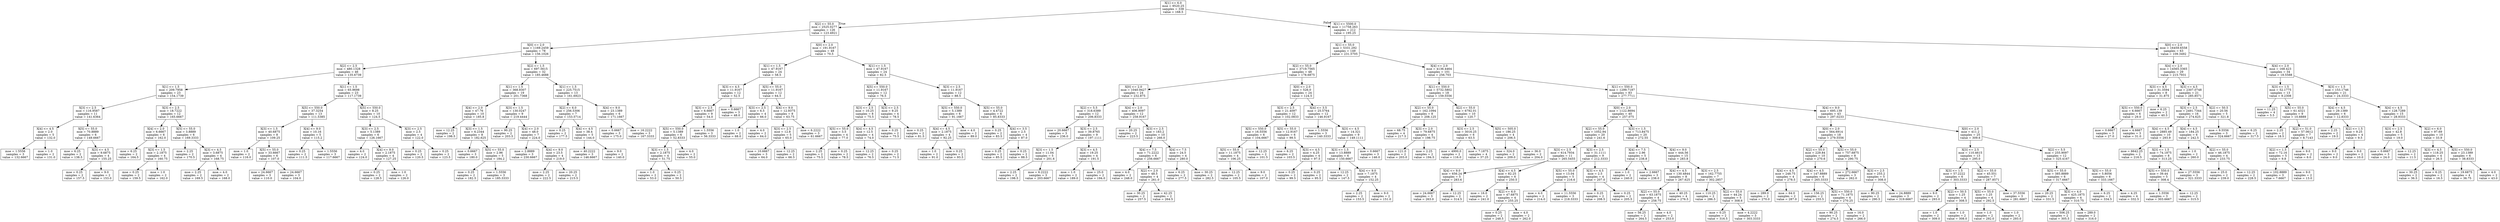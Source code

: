 digraph Tree {
node [shape=box] ;
0 [label="X[1] <= 6.0\nmse = 9520.25\nsamples = 338\nvalue = 168.5"] ;
1 [label="X[2] <= 55.0\nmse = 2525.0277\nsamples = 126\nvalue = 123.4921"] ;
0 -> 1 [labeldistance=2.5, labelangle=45, headlabel="True"] ;
2 [label="X[0] <= 2.0\nmse = 1169.2459\nsamples = 78\nvalue = 156.1026"] ;
1 -> 2 ;
3 [label="X[2] <= 2.5\nmse = 480.1328\nsamples = 46\nvalue = 135.6739"] ;
2 -> 3 ;
4 [label="X[1] <= 1.5\nmse = 209.7958\nsamples = 23\nvalue = 154.1739"] ;
3 -> 4 ;
5 [label="X[3] <= 2.5\nmse = 116.9587\nsamples = 11\nvalue = 141.6364"] ;
4 -> 5 ;
6 [label="X[4] <= 4.5\nmse = 2.0\nsamples = 5\nvalue = 132.0"] ;
5 -> 6 ;
7 [label="mse = 1.5556\nsamples = 3\nvalue = 132.6667"] ;
6 -> 7 ;
8 [label="mse = 1.0\nsamples = 2\nvalue = 131.0"] ;
6 -> 8 ;
9 [label="X[5] <= 55.0\nmse = 70.8889\nsamples = 6\nvalue = 149.6667"] ;
5 -> 9 ;
10 [label="mse = 6.25\nsamples = 2\nvalue = 138.5"] ;
9 -> 10 ;
11 [label="X[3] <= 4.5\nmse = 9.6875\nsamples = 4\nvalue = 155.25"] ;
9 -> 11 ;
12 [label="mse = 0.25\nsamples = 2\nvalue = 157.5"] ;
11 -> 12 ;
13 [label="mse = 9.0\nsamples = 2\nvalue = 153.0"] ;
11 -> 13 ;
14 [label="X[3] <= 2.5\nmse = 18.7222\nsamples = 12\nvalue = 165.6667"] ;
4 -> 14 ;
15 [label="X[4] <= 2.0\nmse = 6.6667\nsamples = 6\nvalue = 162.0"] ;
14 -> 15 ;
16 [label="mse = 6.25\nsamples = 2\nvalue = 164.5"] ;
15 -> 16 ;
17 [label="X[3] <= 1.5\nmse = 2.1875\nsamples = 4\nvalue = 160.75"] ;
15 -> 17 ;
18 [label="mse = 0.25\nsamples = 2\nvalue = 159.5"] ;
17 -> 18 ;
19 [label="mse = 1.0\nsamples = 2\nvalue = 162.0"] ;
17 -> 19 ;
20 [label="X[5] <= 55.0\nmse = 3.8889\nsamples = 6\nvalue = 169.3333"] ;
14 -> 20 ;
21 [label="mse = 2.25\nsamples = 2\nvalue = 170.5"] ;
20 -> 21 ;
22 [label="X[3] <= 4.5\nmse = 3.6875\nsamples = 4\nvalue = 168.75"] ;
20 -> 22 ;
23 [label="mse = 2.25\nsamples = 2\nvalue = 169.5"] ;
22 -> 23 ;
24 [label="mse = 4.0\nsamples = 2\nvalue = 168.0"] ;
22 -> 24 ;
25 [label="X[1] <= 1.5\nmse = 65.9698\nsamples = 23\nvalue = 117.1739"] ;
3 -> 25 ;
26 [label="X[5] <= 550.0\nmse = 37.3254\nsamples = 13\nvalue = 111.5385"] ;
25 -> 26 ;
27 [label="X[3] <= 1.5\nmse = 40.6875\nsamples = 8\nvalue = 109.25"] ;
26 -> 27 ;
28 [label="mse = 1.0\nsamples = 2\nvalue = 116.0"] ;
27 -> 28 ;
29 [label="X[5] <= 55.0\nmse = 33.6667\nsamples = 6\nvalue = 107.0"] ;
27 -> 29 ;
30 [label="mse = 24.6667\nsamples = 3\nvalue = 110.0"] ;
29 -> 30 ;
31 [label="mse = 24.6667\nsamples = 3\nvalue = 104.0"] ;
29 -> 31 ;
32 [label="X[4] <= 9.0\nmse = 10.16\nsamples = 5\nvalue = 115.2"] ;
26 -> 32 ;
33 [label="mse = 0.25\nsamples = 2\nvalue = 111.5"] ;
32 -> 33 ;
34 [label="mse = 1.5556\nsamples = 3\nvalue = 117.6667"] ;
32 -> 34 ;
35 [label="X[5] <= 550.0\nmse = 8.25\nsamples = 10\nvalue = 124.5"] ;
25 -> 35 ;
36 [label="X[3] <= 2.5\nmse = 5.1389\nsamples = 6\nvalue = 126.1667"] ;
35 -> 36 ;
37 [label="mse = 4.0\nsamples = 2\nvalue = 124.0"] ;
36 -> 37 ;
38 [label="X[4] <= 9.0\nmse = 2.1875\nsamples = 4\nvalue = 127.25"] ;
36 -> 38 ;
39 [label="mse = 0.25\nsamples = 2\nvalue = 128.5"] ;
38 -> 39 ;
40 [label="mse = 1.0\nsamples = 2\nvalue = 126.0"] ;
38 -> 40 ;
41 [label="X[3] <= 2.5\nmse = 2.5\nsamples = 4\nvalue = 122.0"] ;
35 -> 41 ;
42 [label="mse = 0.25\nsamples = 2\nvalue = 120.5"] ;
41 -> 42 ;
43 [label="mse = 0.25\nsamples = 2\nvalue = 123.5"] ;
41 -> 43 ;
44 [label="X[2] <= 1.5\nmse = 697.5615\nsamples = 32\nvalue = 185.4688"] ;
2 -> 44 ;
45 [label="X[1] <= 1.5\nmse = 368.9307\nsamples = 19\nvalue = 201.7368"] ;
44 -> 45 ;
46 [label="X[4] <= 2.0\nmse = 47.76\nsamples = 10\nvalue = 185.8"] ;
45 -> 46 ;
47 [label="mse = 12.25\nsamples = 2\nvalue = 198.5"] ;
46 -> 47 ;
48 [label="X[3] <= 1.5\nmse = 6.2344\nsamples = 8\nvalue = 182.625"] ;
46 -> 48 ;
49 [label="mse = 0.6667\nsamples = 3\nvalue = 180.0"] ;
48 -> 49 ;
50 [label="X[5] <= 55.0\nmse = 2.96\nsamples = 5\nvalue = 184.2"] ;
48 -> 50 ;
51 [label="mse = 0.25\nsamples = 2\nvalue = 182.5"] ;
50 -> 51 ;
52 [label="mse = 1.5556\nsamples = 3\nvalue = 185.3333"] ;
50 -> 52 ;
53 [label="X[3] <= 1.5\nmse = 130.0247\nsamples = 9\nvalue = 219.4444"] ;
45 -> 53 ;
54 [label="mse = 90.25\nsamples = 2\nvalue = 203.5"] ;
53 -> 54 ;
55 [label="X[4] <= 2.0\nmse = 48.0\nsamples = 7\nvalue = 224.0"] ;
53 -> 55 ;
56 [label="mse = 2.8889\nsamples = 3\nvalue = 230.6667"] ;
55 -> 56 ;
57 [label="X[4] <= 9.0\nmse = 23.5\nsamples = 4\nvalue = 219.0"] ;
55 -> 57 ;
58 [label="mse = 2.25\nsamples = 2\nvalue = 222.5"] ;
57 -> 58 ;
59 [label="mse = 20.25\nsamples = 2\nvalue = 215.5"] ;
57 -> 59 ;
60 [label="X[1] <= 1.5\nmse = 225.7515\nsamples = 13\nvalue = 161.6923"] ;
44 -> 60 ;
61 [label="X[2] <= 6.0\nmse = 256.5306\nsamples = 7\nvalue = 153.5714"] ;
60 -> 61 ;
62 [label="mse = 0.25\nsamples = 2\nvalue = 177.5"] ;
61 -> 62 ;
63 [label="X[4] <= 4.5\nmse = 38.4\nsamples = 5\nvalue = 144.0"] ;
61 -> 63 ;
64 [label="mse = 40.2222\nsamples = 3\nvalue = 146.6667"] ;
63 -> 64 ;
65 [label="mse = 9.0\nsamples = 2\nvalue = 140.0"] ;
63 -> 65 ;
66 [label="X[4] <= 9.0\nmse = 23.1389\nsamples = 6\nvalue = 171.1667"] ;
60 -> 66 ;
67 [label="mse = 0.6667\nsamples = 3\nvalue = 175.0"] ;
66 -> 67 ;
68 [label="mse = 16.2222\nsamples = 3\nvalue = 167.3333"] ;
66 -> 68 ;
69 [label="X[0] <= 2.0\nmse = 191.9167\nsamples = 48\nvalue = 70.5"] ;
1 -> 69 ;
70 [label="X[1] <= 1.5\nmse = 47.9167\nsamples = 24\nvalue = 58.5"] ;
69 -> 70 ;
71 [label="X[3] <= 4.5\nmse = 11.9167\nsamples = 12\nvalue = 52.5"] ;
70 -> 71 ;
72 [label="X[3] <= 2.5\nmse = 6.6667\nsamples = 9\nvalue = 54.0"] ;
71 -> 72 ;
73 [label="X[5] <= 550.0\nmse = 5.1389\nsamples = 6\nvalue = 52.8333"] ;
72 -> 73 ;
74 [label="X[3] <= 1.5\nmse = 2.1875\nsamples = 4\nvalue = 51.75"] ;
73 -> 74 ;
75 [label="mse = 1.0\nsamples = 2\nvalue = 53.0"] ;
74 -> 75 ;
76 [label="mse = 0.25\nsamples = 2\nvalue = 50.5"] ;
74 -> 76 ;
77 [label="mse = 4.0\nsamples = 2\nvalue = 55.0"] ;
73 -> 77 ;
78 [label="mse = 1.5556\nsamples = 3\nvalue = 56.3333"] ;
72 -> 78 ;
79 [label="mse = 0.6667\nsamples = 3\nvalue = 48.0"] ;
71 -> 79 ;
80 [label="X[5] <= 55.0\nmse = 11.9167\nsamples = 12\nvalue = 64.5"] ;
70 -> 80 ;
81 [label="X[3] <= 2.5\nmse = 6.5\nsamples = 4\nvalue = 66.0"] ;
80 -> 81 ;
82 [label="mse = 1.0\nsamples = 2\nvalue = 68.0"] ;
81 -> 82 ;
83 [label="mse = 4.0\nsamples = 2\nvalue = 64.0"] ;
81 -> 83 ;
84 [label="X[4] <= 9.0\nmse = 12.9375\nsamples = 8\nvalue = 63.75"] ;
80 -> 84 ;
85 [label="X[3] <= 2.5\nmse = 12.8\nsamples = 5\nvalue = 65.0"] ;
84 -> 85 ;
86 [label="mse = 10.6667\nsamples = 3\nvalue = 64.0"] ;
85 -> 86 ;
87 [label="mse = 12.25\nsamples = 2\nvalue = 66.5"] ;
85 -> 87 ;
88 [label="mse = 6.2222\nsamples = 3\nvalue = 61.6667"] ;
84 -> 88 ;
89 [label="X[1] <= 1.5\nmse = 47.9167\nsamples = 24\nvalue = 82.5"] ;
69 -> 89 ;
90 [label="X[5] <= 550.0\nmse = 11.9167\nsamples = 12\nvalue = 76.5"] ;
89 -> 90 ;
91 [label="X[3] <= 2.5\nmse = 10.25\nsamples = 8\nvalue = 75.5"] ;
90 -> 91 ;
92 [label="X[5] <= 55.0\nmse = 3.5\nsamples = 4\nvalue = 77.0"] ;
91 -> 92 ;
93 [label="mse = 2.25\nsamples = 2\nvalue = 75.5"] ;
92 -> 93 ;
94 [label="mse = 0.25\nsamples = 2\nvalue = 78.5"] ;
92 -> 94 ;
95 [label="X[4] <= 4.5\nmse = 12.5\nsamples = 4\nvalue = 74.0"] ;
91 -> 95 ;
96 [label="mse = 12.25\nsamples = 2\nvalue = 76.5"] ;
95 -> 96 ;
97 [label="mse = 0.25\nsamples = 2\nvalue = 71.5"] ;
95 -> 97 ;
98 [label="X[3] <= 2.5\nmse = 9.25\nsamples = 4\nvalue = 78.5"] ;
90 -> 98 ;
99 [label="mse = 0.25\nsamples = 2\nvalue = 75.5"] ;
98 -> 99 ;
100 [label="mse = 0.25\nsamples = 2\nvalue = 81.5"] ;
98 -> 100 ;
101 [label="X[3] <= 2.5\nmse = 11.9167\nsamples = 12\nvalue = 88.5"] ;
89 -> 101 ;
102 [label="X[5] <= 550.0\nmse = 5.1389\nsamples = 6\nvalue = 91.1667"] ;
101 -> 102 ;
103 [label="X[4] <= 4.5\nmse = 2.1875\nsamples = 4\nvalue = 92.25"] ;
102 -> 103 ;
104 [label="mse = 1.0\nsamples = 2\nvalue = 91.0"] ;
103 -> 104 ;
105 [label="mse = 0.25\nsamples = 2\nvalue = 93.5"] ;
103 -> 105 ;
106 [label="mse = 4.0\nsamples = 2\nvalue = 89.0"] ;
102 -> 106 ;
107 [label="X[5] <= 55.0\nmse = 4.4722\nsamples = 6\nvalue = 85.8333"] ;
101 -> 107 ;
108 [label="mse = 0.25\nsamples = 2\nvalue = 83.5"] ;
107 -> 108 ;
109 [label="X[4] <= 3.5\nmse = 2.5\nsamples = 4\nvalue = 87.0"] ;
107 -> 109 ;
110 [label="mse = 0.25\nsamples = 2\nvalue = 85.5"] ;
109 -> 110 ;
111 [label="mse = 0.25\nsamples = 2\nvalue = 88.5"] ;
109 -> 111 ;
112 [label="X[1] <= 5500.0\nmse = 11758.263\nsamples = 212\nvalue = 195.25"] ;
0 -> 112 [labeldistance=2.5, labelangle=-45, headlabel="False"] ;
113 [label="X[1] <= 55.0\nmse = 5331.292\nsamples = 149\nvalue = 231.5705"] ;
112 -> 113 ;
114 [label="X[2] <= 55.0\nmse = 3719.7565\nsamples = 48\nvalue = 178.6875"] ;
113 -> 114 ;
115 [label="X[0] <= 2.0\nmse = 1040.9427\nsamples = 24\nvalue = 232.875"] ;
114 -> 115 ;
116 [label="X[2] <= 5.5\nmse = 318.6389\nsamples = 12\nvalue = 206.8333"] ;
115 -> 116 ;
117 [label="mse = 20.6667\nsamples = 3\nvalue = 236.0"] ;
116 -> 117 ;
118 [label="X[3] <= 2.5\nmse = 39.8765\nsamples = 9\nvalue = 197.1111"] ;
116 -> 118 ;
119 [label="X[3] <= 1.5\nmse = 11.04\nsamples = 5\nvalue = 201.6"] ;
118 -> 119 ;
120 [label="mse = 2.25\nsamples = 2\nvalue = 198.5"] ;
119 -> 120 ;
121 [label="mse = 6.2222\nsamples = 3\nvalue = 203.6667"] ;
119 -> 121 ;
122 [label="X[3] <= 4.5\nmse = 19.25\nsamples = 4\nvalue = 191.5"] ;
118 -> 122 ;
123 [label="mse = 1.0\nsamples = 2\nvalue = 189.0"] ;
122 -> 123 ;
124 [label="mse = 25.0\nsamples = 2\nvalue = 194.0"] ;
122 -> 124 ;
125 [label="X[4] <= 2.0\nmse = 406.9097\nsamples = 12\nvalue = 258.9167"] ;
115 -> 125 ;
126 [label="mse = 20.25\nsamples = 2\nvalue = 223.5"] ;
125 -> 126 ;
127 [label="X[3] <= 2.5\nmse = 183.2\nsamples = 10\nvalue = 266.0"] ;
125 -> 127 ;
128 [label="X[4] <= 7.5\nmse = 71.2222\nsamples = 6\nvalue = 256.6667"] ;
127 -> 128 ;
129 [label="mse = 4.0\nsamples = 2\nvalue = 248.0"] ;
128 -> 129 ;
130 [label="X[2] <= 2.0\nmse = 48.5\nsamples = 4\nvalue = 261.0"] ;
128 -> 130 ;
131 [label="mse = 30.25\nsamples = 2\nvalue = 257.5"] ;
130 -> 131 ;
132 [label="mse = 42.25\nsamples = 2\nvalue = 264.5"] ;
130 -> 132 ;
133 [label="X[4] <= 7.5\nmse = 24.5\nsamples = 4\nvalue = 280.0"] ;
127 -> 133 ;
134 [label="mse = 6.25\nsamples = 2\nvalue = 277.5"] ;
133 -> 134 ;
135 [label="mse = 30.25\nsamples = 2\nvalue = 282.5"] ;
133 -> 135 ;
136 [label="X[0] <= 2.0\nmse = 526.0\nsamples = 24\nvalue = 124.5"] ;
114 -> 136 ;
137 [label="X[3] <= 2.5\nmse = 21.4097\nsamples = 12\nvalue = 102.0833"] ;
136 -> 137 ;
138 [label="X[5] <= 550.0\nmse = 16.5556\nsamples = 6\nvalue = 104.6667"] ;
137 -> 138 ;
139 [label="X[5] <= 55.0\nmse = 11.1875\nsamples = 4\nvalue = 106.25"] ;
138 -> 139 ;
140 [label="mse = 12.25\nsamples = 2\nvalue = 105.5"] ;
139 -> 140 ;
141 [label="mse = 9.0\nsamples = 2\nvalue = 107.0"] ;
139 -> 141 ;
142 [label="mse = 12.25\nsamples = 2\nvalue = 101.5"] ;
138 -> 142 ;
143 [label="X[5] <= 55.0\nmse = 12.9167\nsamples = 6\nvalue = 99.5"] ;
137 -> 143 ;
144 [label="mse = 6.25\nsamples = 2\nvalue = 103.5"] ;
143 -> 144 ;
145 [label="X[3] <= 4.5\nmse = 4.25\nsamples = 4\nvalue = 97.5"] ;
143 -> 145 ;
146 [label="mse = 0.25\nsamples = 2\nvalue = 99.5"] ;
145 -> 146 ;
147 [label="mse = 0.25\nsamples = 2\nvalue = 95.5"] ;
145 -> 147 ;
148 [label="X[4] <= 3.5\nmse = 25.5764\nsamples = 12\nvalue = 146.9167"] ;
136 -> 148 ;
149 [label="mse = 1.5556\nsamples = 3\nvalue = 140.3333"] ;
148 -> 149 ;
150 [label="X[3] <= 4.5\nmse = 14.321\nsamples = 9\nvalue = 149.1111"] ;
148 -> 150 ;
151 [label="X[3] <= 1.5\nmse = 13.8889\nsamples = 6\nvalue = 150.6667"] ;
150 -> 151 ;
152 [label="mse = 12.25\nsamples = 2\nvalue = 147.5"] ;
151 -> 152 ;
153 [label="X[4] <= 9.0\nmse = 7.1875\nsamples = 4\nvalue = 152.25"] ;
151 -> 153 ;
154 [label="mse = 2.25\nsamples = 2\nvalue = 153.5"] ;
153 -> 154 ;
155 [label="mse = 9.0\nsamples = 2\nvalue = 151.0"] ;
153 -> 155 ;
156 [label="mse = 0.6667\nsamples = 3\nvalue = 146.0"] ;
150 -> 156 ;
157 [label="X[4] <= 2.0\nmse = 4136.4464\nsamples = 101\nvalue = 256.703"] ;
113 -> 157 ;
158 [label="X[1] <= 550.0\nmse = 5732.5802\nsamples = 18\nvalue = 159.5556"] ;
157 -> 158 ;
159 [label="X[2] <= 55.0\nmse = 162.1094\nsamples = 8\nvalue = 208.125"] ;
158 -> 159 ;
160 [label="mse = 68.75\nsamples = 4\nvalue = 217.5"] ;
159 -> 160 ;
161 [label="X[3] <= 2.0\nmse = 79.6875\nsamples = 4\nvalue = 198.75"] ;
159 -> 161 ;
162 [label="mse = 121.0\nsamples = 2\nvalue = 203.0"] ;
161 -> 162 ;
163 [label="mse = 2.25\nsamples = 2\nvalue = 194.5"] ;
161 -> 163 ;
164 [label="X[2] <= 55.0\nmse = 6792.01\nsamples = 10\nvalue = 120.7"] ;
158 -> 164 ;
165 [label="X[3] <= 2.5\nmse = 3016.25\nsamples = 6\nvalue = 63.5"] ;
164 -> 165 ;
166 [label="mse = 4900.0\nsamples = 2\nvalue = 116.0"] ;
165 -> 166 ;
167 [label="mse = 7.1875\nsamples = 4\nvalue = 37.25"] ;
165 -> 167 ;
168 [label="X[5] <= 505.0\nmse = 186.25\nsamples = 4\nvalue = 206.5"] ;
164 -> 168 ;
169 [label="mse = 324.0\nsamples = 2\nvalue = 209.0"] ;
168 -> 169 ;
170 [label="mse = 36.0\nsamples = 2\nvalue = 204.0"] ;
168 -> 170 ;
171 [label="X[1] <= 550.0\nmse = 1299.7187\nsamples = 83\nvalue = 277.7711"] ;
157 -> 171 ;
172 [label="X[0] <= 2.0\nmse = 1122.8694\nsamples = 40\nvalue = 257.075"] ;
171 -> 172 ;
173 [label="X[2] <= 55.0\nmse = 1052.94\nsamples = 20\nvalue = 241.6"] ;
172 -> 173 ;
174 [label="X[3] <= 2.5\nmse = 614.7934\nsamples = 11\nvalue = 265.5455"] ;
173 -> 174 ;
175 [label="X[4] <= 9.0\nmse = 656.24\nsamples = 5\nvalue = 283.6"] ;
174 -> 175 ;
176 [label="mse = 24.6667\nsamples = 3\nvalue = 263.0"] ;
175 -> 176 ;
177 [label="mse = 12.25\nsamples = 2\nvalue = 314.5"] ;
175 -> 177 ;
178 [label="X[4] <= 4.5\nmse = 82.25\nsamples = 6\nvalue = 250.5"] ;
174 -> 178 ;
179 [label="mse = 16.0\nsamples = 2\nvalue = 241.0"] ;
178 -> 179 ;
180 [label="X[2] <= 6.0\nmse = 47.6875\nsamples = 4\nvalue = 255.25"] ;
178 -> 180 ;
181 [label="mse = 0.25\nsamples = 2\nvalue = 248.5"] ;
180 -> 181 ;
182 [label="mse = 4.0\nsamples = 2\nvalue = 262.0"] ;
180 -> 182 ;
183 [label="X[3] <= 2.5\nmse = 31.1111\nsamples = 9\nvalue = 212.3333"] ;
173 -> 183 ;
184 [label="X[5] <= 55.0\nmse = 13.04\nsamples = 5\nvalue = 216.6"] ;
183 -> 184 ;
185 [label="mse = 4.0\nsamples = 2\nvalue = 214.0"] ;
184 -> 185 ;
186 [label="mse = 11.5556\nsamples = 3\nvalue = 218.3333"] ;
184 -> 186 ;
187 [label="X[3] <= 4.5\nmse = 2.5\nsamples = 4\nvalue = 207.0"] ;
183 -> 187 ;
188 [label="mse = 0.25\nsamples = 2\nvalue = 208.5"] ;
187 -> 188 ;
189 [label="mse = 0.25\nsamples = 2\nvalue = 205.5"] ;
187 -> 189 ;
190 [label="X[3] <= 1.5\nmse = 713.8475\nsamples = 20\nvalue = 272.55"] ;
172 -> 190 ;
191 [label="X[4] <= 7.5\nmse = 2.96\nsamples = 5\nvalue = 238.8"] ;
190 -> 191 ;
192 [label="mse = 1.0\nsamples = 2\nvalue = 240.0"] ;
191 -> 192 ;
193 [label="mse = 2.6667\nsamples = 3\nvalue = 238.0"] ;
191 -> 193 ;
194 [label="X[4] <= 9.0\nmse = 444.56\nsamples = 15\nvalue = 283.8"] ;
190 -> 194 ;
195 [label="X[4] <= 4.5\nmse = 130.4844\nsamples = 8\nvalue = 267.625"] ;
194 -> 195 ;
196 [label="X[2] <= 55.0\nmse = 63.1875\nsamples = 4\nvalue = 258.75"] ;
195 -> 196 ;
197 [label="mse = 56.25\nsamples = 2\nvalue = 264.5"] ;
196 -> 197 ;
198 [label="mse = 4.0\nsamples = 2\nvalue = 253.0"] ;
196 -> 198 ;
199 [label="mse = 40.25\nsamples = 4\nvalue = 276.5"] ;
195 -> 199 ;
200 [label="X[3] <= 2.5\nmse = 162.7755\nsamples = 7\nvalue = 302.2857"] ;
194 -> 200 ;
201 [label="mse = 110.25\nsamples = 2\nvalue = 286.5"] ;
200 -> 201 ;
202 [label="X[2] <= 55.0\nmse = 44.24\nsamples = 5\nvalue = 308.6"] ;
200 -> 202 ;
203 [label="mse = 0.25\nsamples = 2\nvalue = 316.5"] ;
202 -> 203 ;
204 [label="mse = 4.2222\nsamples = 3\nvalue = 303.3333"] ;
202 -> 204 ;
205 [label="X[4] <= 9.0\nmse = 695.139\nsamples = 43\nvalue = 297.0233"] ;
171 -> 205 ;
206 [label="X[0] <= 2.0\nmse = 564.6914\nsamples = 18\nvalue = 279.5556"] ;
205 -> 206 ;
207 [label="X[2] <= 55.0\nmse = 229.84\nsamples = 10\nvalue = 270.6"] ;
206 -> 207 ;
208 [label="X[4] <= 4.5\nmse = 248.75\nsamples = 4\nvalue = 278.5"] ;
207 -> 208 ;
209 [label="mse = 289.0\nsamples = 2\nvalue = 270.0"] ;
208 -> 209 ;
210 [label="mse = 64.0\nsamples = 2\nvalue = 287.0"] ;
208 -> 210 ;
211 [label="X[4] <= 4.5\nmse = 147.8889\nsamples = 6\nvalue = 265.3333"] ;
207 -> 211 ;
212 [label="mse = 156.25\nsamples = 2\nvalue = 255.5"] ;
211 -> 212 ;
213 [label="X[5] <= 550.0\nmse = 71.1875\nsamples = 4\nvalue = 270.25"] ;
211 -> 213 ;
214 [label="mse = 90.25\nsamples = 2\nvalue = 274.5"] ;
213 -> 214 ;
215 [label="mse = 16.0\nsamples = 2\nvalue = 266.0"] ;
213 -> 215 ;
216 [label="X[5] <= 55.0\nmse = 757.6875\nsamples = 8\nvalue = 290.75"] ;
206 -> 216 ;
217 [label="mse = 272.6667\nsamples = 3\nvalue = 262.0"] ;
216 -> 217 ;
218 [label="X[3] <= 2.5\nmse = 255.2\nsamples = 5\nvalue = 308.0"] ;
216 -> 218 ;
219 [label="mse = 90.25\nsamples = 2\nvalue = 290.5"] ;
218 -> 219 ;
220 [label="mse = 24.8889\nsamples = 3\nvalue = 319.6667"] ;
218 -> 220 ;
221 [label="X[0] <= 2.0\nmse = 411.2\nsamples = 25\nvalue = 309.6"] ;
205 -> 221 ;
222 [label="X[3] <= 2.5\nmse = 110.4615\nsamples = 13\nvalue = 295.0"] ;
221 -> 222 ;
223 [label="X[3] <= 1.5\nmse = 57.2222\nsamples = 6\nvalue = 303.3333"] ;
222 -> 223 ;
224 [label="mse = 9.0\nsamples = 2\nvalue = 293.0"] ;
223 -> 224 ;
225 [label="X[2] <= 50.5\nmse = 1.25\nsamples = 4\nvalue = 308.5"] ;
223 -> 225 ;
226 [label="mse = 1.0\nsamples = 2\nvalue = 309.0"] ;
225 -> 226 ;
227 [label="mse = 1.0\nsamples = 2\nvalue = 308.0"] ;
225 -> 227 ;
228 [label="X[2] <= 55.0\nmse = 45.551\nsamples = 7\nvalue = 287.8571"] ;
222 -> 228 ;
229 [label="X[5] <= 55.0\nmse = 1.25\nsamples = 4\nvalue = 292.5"] ;
228 -> 229 ;
230 [label="mse = 1.0\nsamples = 2\nvalue = 292.0"] ;
229 -> 230 ;
231 [label="mse = 1.0\nsamples = 2\nvalue = 293.0"] ;
229 -> 231 ;
232 [label="mse = 37.5556\nsamples = 3\nvalue = 281.6667"] ;
228 -> 232 ;
233 [label="X[2] <= 5.5\nmse = 255.9097\nsamples = 12\nvalue = 325.4167"] ;
221 -> 233 ;
234 [label="X[5] <= 55.0\nmse = 385.8889\nsamples = 6\nvalue = 317.6667"] ;
233 -> 234 ;
235 [label="mse = 20.25\nsamples = 2\nvalue = 331.5"] ;
234 -> 235 ;
236 [label="X[3] <= 4.0\nmse = 425.1875\nsamples = 4\nvalue = 310.75"] ;
234 -> 236 ;
237 [label="mse = 506.25\nsamples = 2\nvalue = 305.5"] ;
236 -> 237 ;
238 [label="mse = 289.0\nsamples = 2\nvalue = 316.0"] ;
236 -> 238 ;
239 [label="X[5] <= 55.0\nmse = 5.8056\nsamples = 6\nvalue = 333.1667"] ;
233 -> 239 ;
240 [label="mse = 6.25\nsamples = 2\nvalue = 334.5"] ;
239 -> 240 ;
241 [label="mse = 4.25\nsamples = 4\nvalue = 332.5"] ;
239 -> 241 ;
242 [label="X[0] <= 2.0\nmse = 16459.6558\nsamples = 63\nvalue = 109.3492"] ;
112 -> 242 ;
243 [label="X[4] <= 2.0\nmse = 14565.3365\nsamples = 29\nvalue = 215.7931"] ;
242 -> 243 ;
244 [label="X[3] <= 4.5\nmse = 31.3594\nsamples = 8\nvalue = 31.875"] ;
243 -> 244 ;
245 [label="X[5] <= 550.0\nmse = 6.6667\nsamples = 6\nvalue = 29.0"] ;
244 -> 245 ;
246 [label="mse = 0.6667\nsamples = 3\nvalue = 27.0"] ;
245 -> 246 ;
247 [label="mse = 4.6667\nsamples = 3\nvalue = 31.0"] ;
245 -> 247 ;
248 [label="mse = 6.25\nsamples = 2\nvalue = 40.5"] ;
244 -> 248 ;
249 [label="X[3] <= 4.5\nmse = 2307.0748\nsamples = 21\nvalue = 285.8571"] ;
243 -> 249 ;
250 [label="X[3] <= 2.5\nmse = 2491.7344\nsamples = 16\nvalue = 274.625"] ;
249 -> 250 ;
251 [label="X[4] <= 4.5\nmse = 2885.49\nsamples = 10\nvalue = 293.9"] ;
250 -> 251 ;
252 [label="mse = 6642.25\nsamples = 2\nvalue = 216.5"] ;
251 -> 252 ;
253 [label="X[3] <= 1.5\nmse = 74.1875\nsamples = 8\nvalue = 313.25"] ;
251 -> 253 ;
254 [label="X[5] <= 550.0\nmse = 39.44\nsamples = 5\nvalue = 308.4"] ;
253 -> 254 ;
255 [label="mse = 1.5556\nsamples = 3\nvalue = 303.6667"] ;
254 -> 255 ;
256 [label="mse = 12.25\nsamples = 2\nvalue = 315.5"] ;
254 -> 256 ;
257 [label="mse = 27.5556\nsamples = 3\nvalue = 321.3333"] ;
253 -> 257 ;
258 [label="X[4] <= 4.5\nmse = 184.25\nsamples = 6\nvalue = 242.5"] ;
250 -> 258 ;
259 [label="mse = 1.0\nsamples = 2\nvalue = 260.0"] ;
258 -> 259 ;
260 [label="X[2] <= 55.0\nmse = 46.1875\nsamples = 4\nvalue = 233.75"] ;
258 -> 260 ;
261 [label="mse = 25.0\nsamples = 2\nvalue = 239.0"] ;
260 -> 261 ;
262 [label="mse = 12.25\nsamples = 2\nvalue = 228.5"] ;
260 -> 262 ;
263 [label="X[2] <= 50.5\nmse = 20.56\nsamples = 5\nvalue = 321.8"] ;
249 -> 263 ;
264 [label="mse = 9.5556\nsamples = 3\nvalue = 324.6667"] ;
263 -> 264 ;
265 [label="mse = 6.25\nsamples = 2\nvalue = 317.5"] ;
263 -> 265 ;
266 [label="X[4] <= 2.0\nmse = 168.423\nsamples = 34\nvalue = 18.5588"] ;
242 -> 266 ;
267 [label="X[3] <= 1.5\nmse = 52.1775\nsamples = 13\nvalue = 9.2308"] ;
266 -> 267 ;
268 [label="mse = 11.25\nsamples = 4\nvalue = 5.5"] ;
267 -> 268 ;
269 [label="X[5] <= 55.0\nmse = 61.4321\nsamples = 9\nvalue = 10.8889"] ;
267 -> 269 ;
270 [label="mse = 2.25\nsamples = 2\nvalue = 18.5"] ;
269 -> 270 ;
271 [label="X[2] <= 51.0\nmse = 57.0612\nsamples = 7\nvalue = 8.7143"] ;
269 -> 271 ;
272 [label="X[2] <= 1.5\nmse = 72.16\nsamples = 5\nvalue = 9.8"] ;
271 -> 272 ;
273 [label="mse = 102.8889\nsamples = 3\nvalue = 7.6667"] ;
272 -> 273 ;
274 [label="mse = 9.0\nsamples = 2\nvalue = 13.0"] ;
272 -> 274 ;
275 [label="mse = 9.0\nsamples = 2\nvalue = 6.0"] ;
271 -> 275 ;
276 [label="X[3] <= 1.5\nmse = 153.1746\nsamples = 21\nvalue = 24.3333"] ;
266 -> 276 ;
277 [label="X[4] <= 4.5\nmse = 29.1389\nsamples = 6\nvalue = 12.8333"] ;
276 -> 277 ;
278 [label="mse = 2.25\nsamples = 2\nvalue = 19.5"] ;
277 -> 278 ;
279 [label="X[2] <= 1.5\nmse = 9.25\nsamples = 4\nvalue = 9.5"] ;
277 -> 279 ;
280 [label="mse = 9.0\nsamples = 2\nvalue = 9.0"] ;
279 -> 280 ;
281 [label="mse = 9.0\nsamples = 2\nvalue = 10.0"] ;
279 -> 281 ;
282 [label="X[4] <= 4.5\nmse = 128.7289\nsamples = 15\nvalue = 28.9333"] ;
276 -> 282 ;
283 [label="X[3] <= 2.5\nmse = 42.8\nsamples = 5\nvalue = 19.0"] ;
282 -> 283 ;
284 [label="mse = 0.6667\nsamples = 3\nvalue = 24.0"] ;
283 -> 284 ;
285 [label="mse = 12.25\nsamples = 2\nvalue = 11.5"] ;
283 -> 285 ;
286 [label="X[2] <= 6.0\nmse = 97.69\nsamples = 10\nvalue = 33.9"] ;
282 -> 286 ;
287 [label="X[3] <= 4.5\nmse = 118.25\nsamples = 4\nvalue = 26.5"] ;
286 -> 287 ;
288 [label="mse = 30.25\nsamples = 2\nvalue = 36.5"] ;
287 -> 288 ;
289 [label="mse = 6.25\nsamples = 2\nvalue = 16.5"] ;
287 -> 289 ;
290 [label="X[5] <= 550.0\nmse = 23.1389\nsamples = 6\nvalue = 38.8333"] ;
286 -> 290 ;
291 [label="mse = 19.6875\nsamples = 4\nvalue = 36.75"] ;
290 -> 291 ;
292 [label="mse = 4.0\nsamples = 2\nvalue = 43.0"] ;
290 -> 292 ;
}